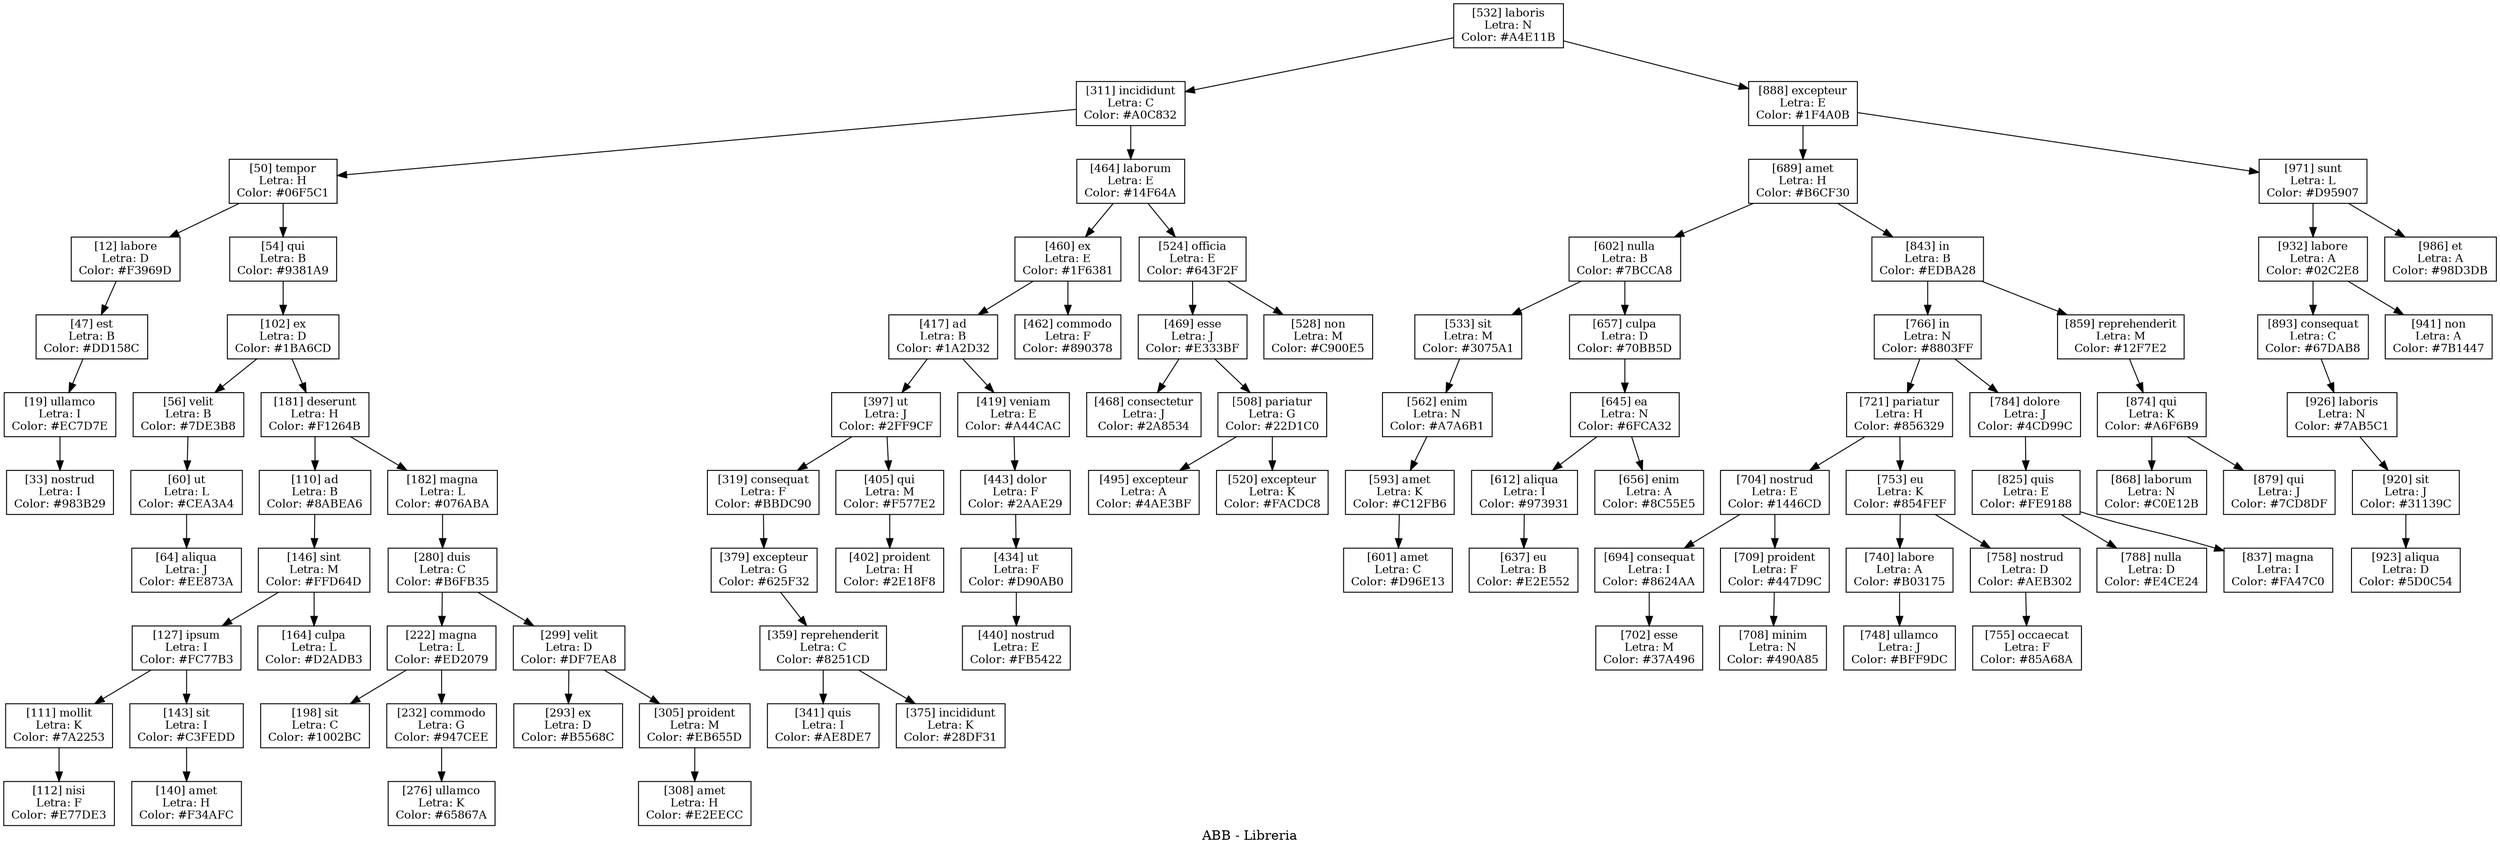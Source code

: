 digraph G{
ratio = "auto";
label = "ABB - Libreria";
node [fontsize = 12, shape = box];
"n12" [ label = "[12] labore
Letra: D
Color: #F3969D" ];
"n12" -> "n47";
"n19" [ label = "[19] ullamco
Letra: I
Color: #EC7D7E" ];
"n19" -> "n33";
"n33" [ label = "[33] nostrud
Letra: I
Color: #983B29" ];
"n47" [ label = "[47] est
Letra: B
Color: #DD158C" ];
"n47" -> "n19";
"n50" [ label = "[50] tempor
Letra: H
Color: #06F5C1" ];
"n50" -> "n12";
"n50" -> "n54";
"n54" [ label = "[54] qui
Letra: B
Color: #9381A9" ];
"n54" -> "n102";
"n56" [ label = "[56] velit
Letra: B
Color: #7DE3B8" ];
"n56" -> "n60";
"n60" [ label = "[60] ut
Letra: L
Color: #CEA3A4" ];
"n60" -> "n64";
"n64" [ label = "[64] aliqua
Letra: J
Color: #EE873A" ];
"n102" [ label = "[102] ex
Letra: D
Color: #1BA6CD" ];
"n102" -> "n56";
"n102" -> "n181";
"n110" [ label = "[110] ad
Letra: B
Color: #8ABEA6" ];
"n110" -> "n146";
"n111" [ label = "[111] mollit
Letra: K
Color: #7A2253" ];
"n111" -> "n112";
"n112" [ label = "[112] nisi
Letra: F
Color: #E77DE3" ];
"n127" [ label = "[127] ipsum
Letra: I
Color: #FC77B3" ];
"n127" -> "n111";
"n127" -> "n143";
"n140" [ label = "[140] amet
Letra: H
Color: #F34AFC" ];
"n143" [ label = "[143] sit
Letra: I
Color: #C3FEDD" ];
"n143" -> "n140";
"n146" [ label = "[146] sint
Letra: M
Color: #FFD64D" ];
"n146" -> "n127";
"n146" -> "n164";
"n164" [ label = "[164] culpa
Letra: L
Color: #D2ADB3" ];
"n181" [ label = "[181] deserunt
Letra: H
Color: #F1264B" ];
"n181" -> "n110";
"n181" -> "n182";
"n182" [ label = "[182] magna
Letra: L
Color: #076ABA" ];
"n182" -> "n280";
"n198" [ label = "[198] sit
Letra: C
Color: #1002BC" ];
"n222" [ label = "[222] magna
Letra: L
Color: #ED2079" ];
"n222" -> "n198";
"n222" -> "n232";
"n232" [ label = "[232] commodo
Letra: G
Color: #947CEE" ];
"n232" -> "n276";
"n276" [ label = "[276] ullamco
Letra: K
Color: #65867A" ];
"n280" [ label = "[280] duis
Letra: C
Color: #B6FB35" ];
"n280" -> "n222";
"n280" -> "n299";
"n293" [ label = "[293] ex
Letra: D
Color: #B5568C" ];
"n299" [ label = "[299] velit
Letra: D
Color: #DF7EA8" ];
"n299" -> "n293";
"n299" -> "n305";
"n305" [ label = "[305] proident
Letra: M
Color: #EB655D" ];
"n305" -> "n308";
"n308" [ label = "[308] amet
Letra: H
Color: #E2EECC" ];
"n311" [ label = "[311] incididunt
Letra: C
Color: #A0C832" ];
"n311" -> "n50";
"n311" -> "n464";
"n319" [ label = "[319] consequat
Letra: F
Color: #BBDC90" ];
"n319" -> "n379";
"n341" [ label = "[341] quis
Letra: I
Color: #AE8DE7" ];
"n359" [ label = "[359] reprehenderit
Letra: C
Color: #8251CD" ];
"n359" -> "n341";
"n359" -> "n375";
"n375" [ label = "[375] incididunt
Letra: K
Color: #28DF31" ];
"n379" [ label = "[379] excepteur
Letra: G
Color: #625F32" ];
"n379" -> "n359";
"n397" [ label = "[397] ut
Letra: J
Color: #2FF9CF" ];
"n397" -> "n319";
"n397" -> "n405";
"n402" [ label = "[402] proident
Letra: H
Color: #2E18F8" ];
"n405" [ label = "[405] qui
Letra: M
Color: #F577E2" ];
"n405" -> "n402";
"n417" [ label = "[417] ad
Letra: B
Color: #1A2D32" ];
"n417" -> "n397";
"n417" -> "n419";
"n419" [ label = "[419] veniam
Letra: E
Color: #A44CAC" ];
"n419" -> "n443";
"n434" [ label = "[434] ut
Letra: F
Color: #D90AB0" ];
"n434" -> "n440";
"n440" [ label = "[440] nostrud
Letra: E
Color: #FB5422" ];
"n443" [ label = "[443] dolor
Letra: F
Color: #2AAE29" ];
"n443" -> "n434";
"n460" [ label = "[460] ex
Letra: E
Color: #1F6381" ];
"n460" -> "n417";
"n460" -> "n462";
"n462" [ label = "[462] commodo
Letra: F
Color: #890378" ];
"n464" [ label = "[464] laborum
Letra: E
Color: #14F64A" ];
"n464" -> "n460";
"n464" -> "n524";
"n468" [ label = "[468] consectetur
Letra: J
Color: #2A8534" ];
"n469" [ label = "[469] esse
Letra: J
Color: #E333BF" ];
"n469" -> "n468";
"n469" -> "n508";
"n495" [ label = "[495] excepteur
Letra: A
Color: #4AE3BF" ];
"n508" [ label = "[508] pariatur
Letra: G
Color: #22D1C0" ];
"n508" -> "n495";
"n508" -> "n520";
"n520" [ label = "[520] excepteur
Letra: K
Color: #FACDC8" ];
"n524" [ label = "[524] officia
Letra: E
Color: #643F2F" ];
"n524" -> "n469";
"n524" -> "n528";
"n528" [ label = "[528] non
Letra: M
Color: #C900E5" ];
"n532" [ label = "[532] laboris
Letra: N
Color: #A4E11B" ];
"n532" -> "n311";
"n532" -> "n888";
"n533" [ label = "[533] sit
Letra: M
Color: #3075A1" ];
"n533" -> "n562";
"n562" [ label = "[562] enim
Letra: N
Color: #A7A6B1" ];
"n562" -> "n593";
"n593" [ label = "[593] amet
Letra: K
Color: #C12FB6" ];
"n593" -> "n601";
"n601" [ label = "[601] amet
Letra: C
Color: #D96E13" ];
"n602" [ label = "[602] nulla
Letra: B
Color: #7BCCA8" ];
"n602" -> "n533";
"n602" -> "n657";
"n612" [ label = "[612] aliqua
Letra: I
Color: #973931" ];
"n612" -> "n637";
"n637" [ label = "[637] eu
Letra: B
Color: #E2E552" ];
"n645" [ label = "[645] ea
Letra: N
Color: #6FCA32" ];
"n645" -> "n612";
"n645" -> "n656";
"n656" [ label = "[656] enim
Letra: A
Color: #8C55E5" ];
"n657" [ label = "[657] culpa
Letra: D
Color: #70BB5D" ];
"n657" -> "n645";
"n689" [ label = "[689] amet
Letra: H
Color: #B6CF30" ];
"n689" -> "n602";
"n689" -> "n843";
"n694" [ label = "[694] consequat
Letra: I
Color: #8624AA" ];
"n694" -> "n702";
"n702" [ label = "[702] esse
Letra: M
Color: #37A496" ];
"n704" [ label = "[704] nostrud
Letra: E
Color: #1446CD" ];
"n704" -> "n694";
"n704" -> "n709";
"n708" [ label = "[708] minim
Letra: N
Color: #490A85" ];
"n709" [ label = "[709] proident
Letra: F
Color: #447D9C" ];
"n709" -> "n708";
"n721" [ label = "[721] pariatur
Letra: H
Color: #856329" ];
"n721" -> "n704";
"n721" -> "n753";
"n740" [ label = "[740] labore
Letra: A
Color: #B03175" ];
"n740" -> "n748";
"n748" [ label = "[748] ullamco
Letra: J
Color: #BFF9DC" ];
"n753" [ label = "[753] eu
Letra: K
Color: #854FEF" ];
"n753" -> "n740";
"n753" -> "n758";
"n755" [ label = "[755] occaecat
Letra: F
Color: #85A68A" ];
"n758" [ label = "[758] nostrud
Letra: D
Color: #AEB302" ];
"n758" -> "n755";
"n766" [ label = "[766] in
Letra: N
Color: #8803FF" ];
"n766" -> "n721";
"n766" -> "n784";
"n784" [ label = "[784] dolore
Letra: J
Color: #4CD99C" ];
"n784" -> "n825";
"n788" [ label = "[788] nulla
Letra: D
Color: #E4CE24" ];
"n825" [ label = "[825] quis
Letra: E
Color: #FE9188" ];
"n825" -> "n788";
"n825" -> "n837";
"n837" [ label = "[837] magna
Letra: I
Color: #FA47C0" ];
"n843" [ label = "[843] in
Letra: B
Color: #EDBA28" ];
"n843" -> "n766";
"n843" -> "n859";
"n859" [ label = "[859] reprehenderit
Letra: M
Color: #12F7E2" ];
"n859" -> "n874";
"n868" [ label = "[868] laborum
Letra: N
Color: #C0E12B" ];
"n874" [ label = "[874] qui
Letra: K
Color: #A6F6B9" ];
"n874" -> "n868";
"n874" -> "n879";
"n879" [ label = "[879] qui
Letra: J
Color: #7CD8DF" ];
"n888" [ label = "[888] excepteur
Letra: E
Color: #1F4A0B" ];
"n888" -> "n689";
"n888" -> "n971";
"n893" [ label = "[893] consequat
Letra: C
Color: #67DAB8" ];
"n893" -> "n926";
"n920" [ label = "[920] sit
Letra: J
Color: #31139C" ];
"n920" -> "n923";
"n923" [ label = "[923] aliqua
Letra: D
Color: #5D0C54" ];
"n926" [ label = "[926] laboris
Letra: N
Color: #7AB5C1" ];
"n926" -> "n920";
"n932" [ label = "[932] labore
Letra: A
Color: #02C2E8" ];
"n932" -> "n893";
"n932" -> "n941";
"n941" [ label = "[941] non
Letra: A
Color: #7B1447" ];
"n971" [ label = "[971] sunt
Letra: L
Color: #D95907" ];
"n971" -> "n932";
"n971" -> "n986";
"n986" [ label = "[986] et
Letra: A
Color: #98D3DB" ];
}
